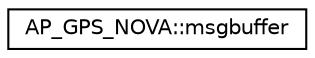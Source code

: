 digraph "Graphical Class Hierarchy"
{
 // INTERACTIVE_SVG=YES
  edge [fontname="Helvetica",fontsize="10",labelfontname="Helvetica",labelfontsize="10"];
  node [fontname="Helvetica",fontsize="10",shape=record];
  rankdir="LR";
  Node1 [label="AP_GPS_NOVA::msgbuffer",height=0.2,width=0.4,color="black", fillcolor="white", style="filled",URL="$unionAP__GPS__NOVA_1_1msgbuffer.html"];
}
